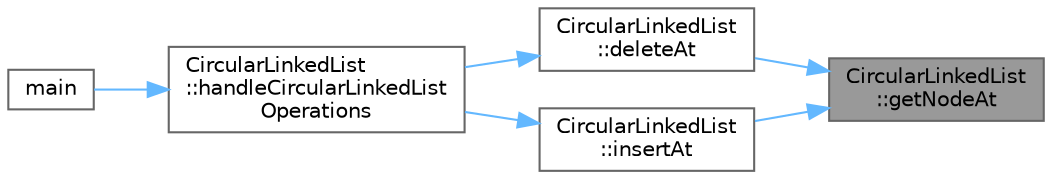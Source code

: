 digraph "CircularLinkedList::getNodeAt"
{
 // INTERACTIVE_SVG=YES
 // LATEX_PDF_SIZE
  bgcolor="transparent";
  edge [fontname=Helvetica,fontsize=10,labelfontname=Helvetica,labelfontsize=10];
  node [fontname=Helvetica,fontsize=10,shape=box,height=0.2,width=0.4];
  rankdir="RL";
  Node1 [id="Node000001",label="CircularLinkedList\l::getNodeAt",height=0.2,width=0.4,color="gray40", fillcolor="grey60", style="filled", fontcolor="black",tooltip=" "];
  Node1 -> Node2 [id="edge1_Node000001_Node000002",dir="back",color="steelblue1",style="solid",tooltip=" "];
  Node2 [id="Node000002",label="CircularLinkedList\l::deleteAt",height=0.2,width=0.4,color="grey40", fillcolor="white", style="filled",URL="$class_circular_linked_list.html#a57dd86b2d81261282dbda9deef1df40e",tooltip=" "];
  Node2 -> Node3 [id="edge2_Node000002_Node000003",dir="back",color="steelblue1",style="solid",tooltip=" "];
  Node3 [id="Node000003",label="CircularLinkedList\l::handleCircularLinkedList\lOperations",height=0.2,width=0.4,color="grey40", fillcolor="white", style="filled",URL="$class_circular_linked_list.html#a2704c6af741eb007be0de32c69948067",tooltip=" "];
  Node3 -> Node4 [id="edge3_Node000003_Node000004",dir="back",color="steelblue1",style="solid",tooltip=" "];
  Node4 [id="Node000004",label="main",height=0.2,width=0.4,color="grey40", fillcolor="white", style="filled",URL="$easter_8cpp.html#ae66f6b31b5ad750f1fe042a706a4e3d4",tooltip=" "];
  Node1 -> Node5 [id="edge4_Node000001_Node000005",dir="back",color="steelblue1",style="solid",tooltip=" "];
  Node5 [id="Node000005",label="CircularLinkedList\l::insertAt",height=0.2,width=0.4,color="grey40", fillcolor="white", style="filled",URL="$class_circular_linked_list.html#a7d296fcb0106ef30978245d11a904fdf",tooltip=" "];
  Node5 -> Node3 [id="edge5_Node000005_Node000003",dir="back",color="steelblue1",style="solid",tooltip=" "];
}
